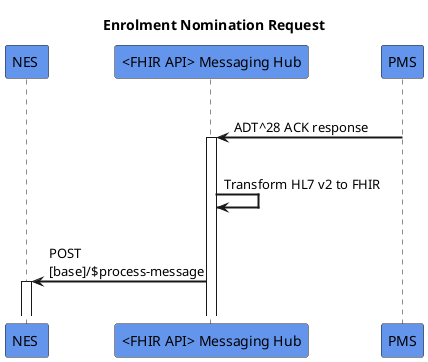 @startuml
skinparam sequenceArrowThickness 2
skinparam roundcorner 5
skinparam maxmessagesize 180
skinparam sequenceParticipant bold
title  Enrolment Nomination Request
participant "NES " as A #CornflowerBlue
participant "<FHIR API> Messaging Hub" as B #CornflowerBlue
participant "PMS" as C #CornflowerBlue
|||

C-> B: ADT^28 ACK response
activate B
|||
B -> B: Transform HL7 v2 to FHIR
|||
B -> A:  POST [base]/$process-message
activate A
|||


